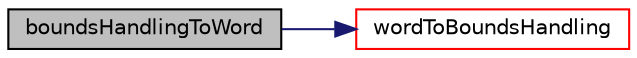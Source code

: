 digraph "boundsHandlingToWord"
{
  bgcolor="transparent";
  edge [fontname="Helvetica",fontsize="10",labelfontname="Helvetica",labelfontsize="10"];
  node [fontname="Helvetica",fontsize="10",shape=record];
  rankdir="LR";
  Node1 [label="boundsHandlingToWord",height=0.2,width=0.4,color="black", fillcolor="grey75", style="filled", fontcolor="black"];
  Node1 -> Node2 [color="midnightblue",fontsize="10",style="solid",fontname="Helvetica"];
  Node2 [label="wordToBoundsHandling",height=0.2,width=0.4,color="red",URL="$a02639.html#a06af0f0110935aae334cde64d5ee3b58",tooltip="Return the out-of-bounds handling as an enumeration. "];
}
